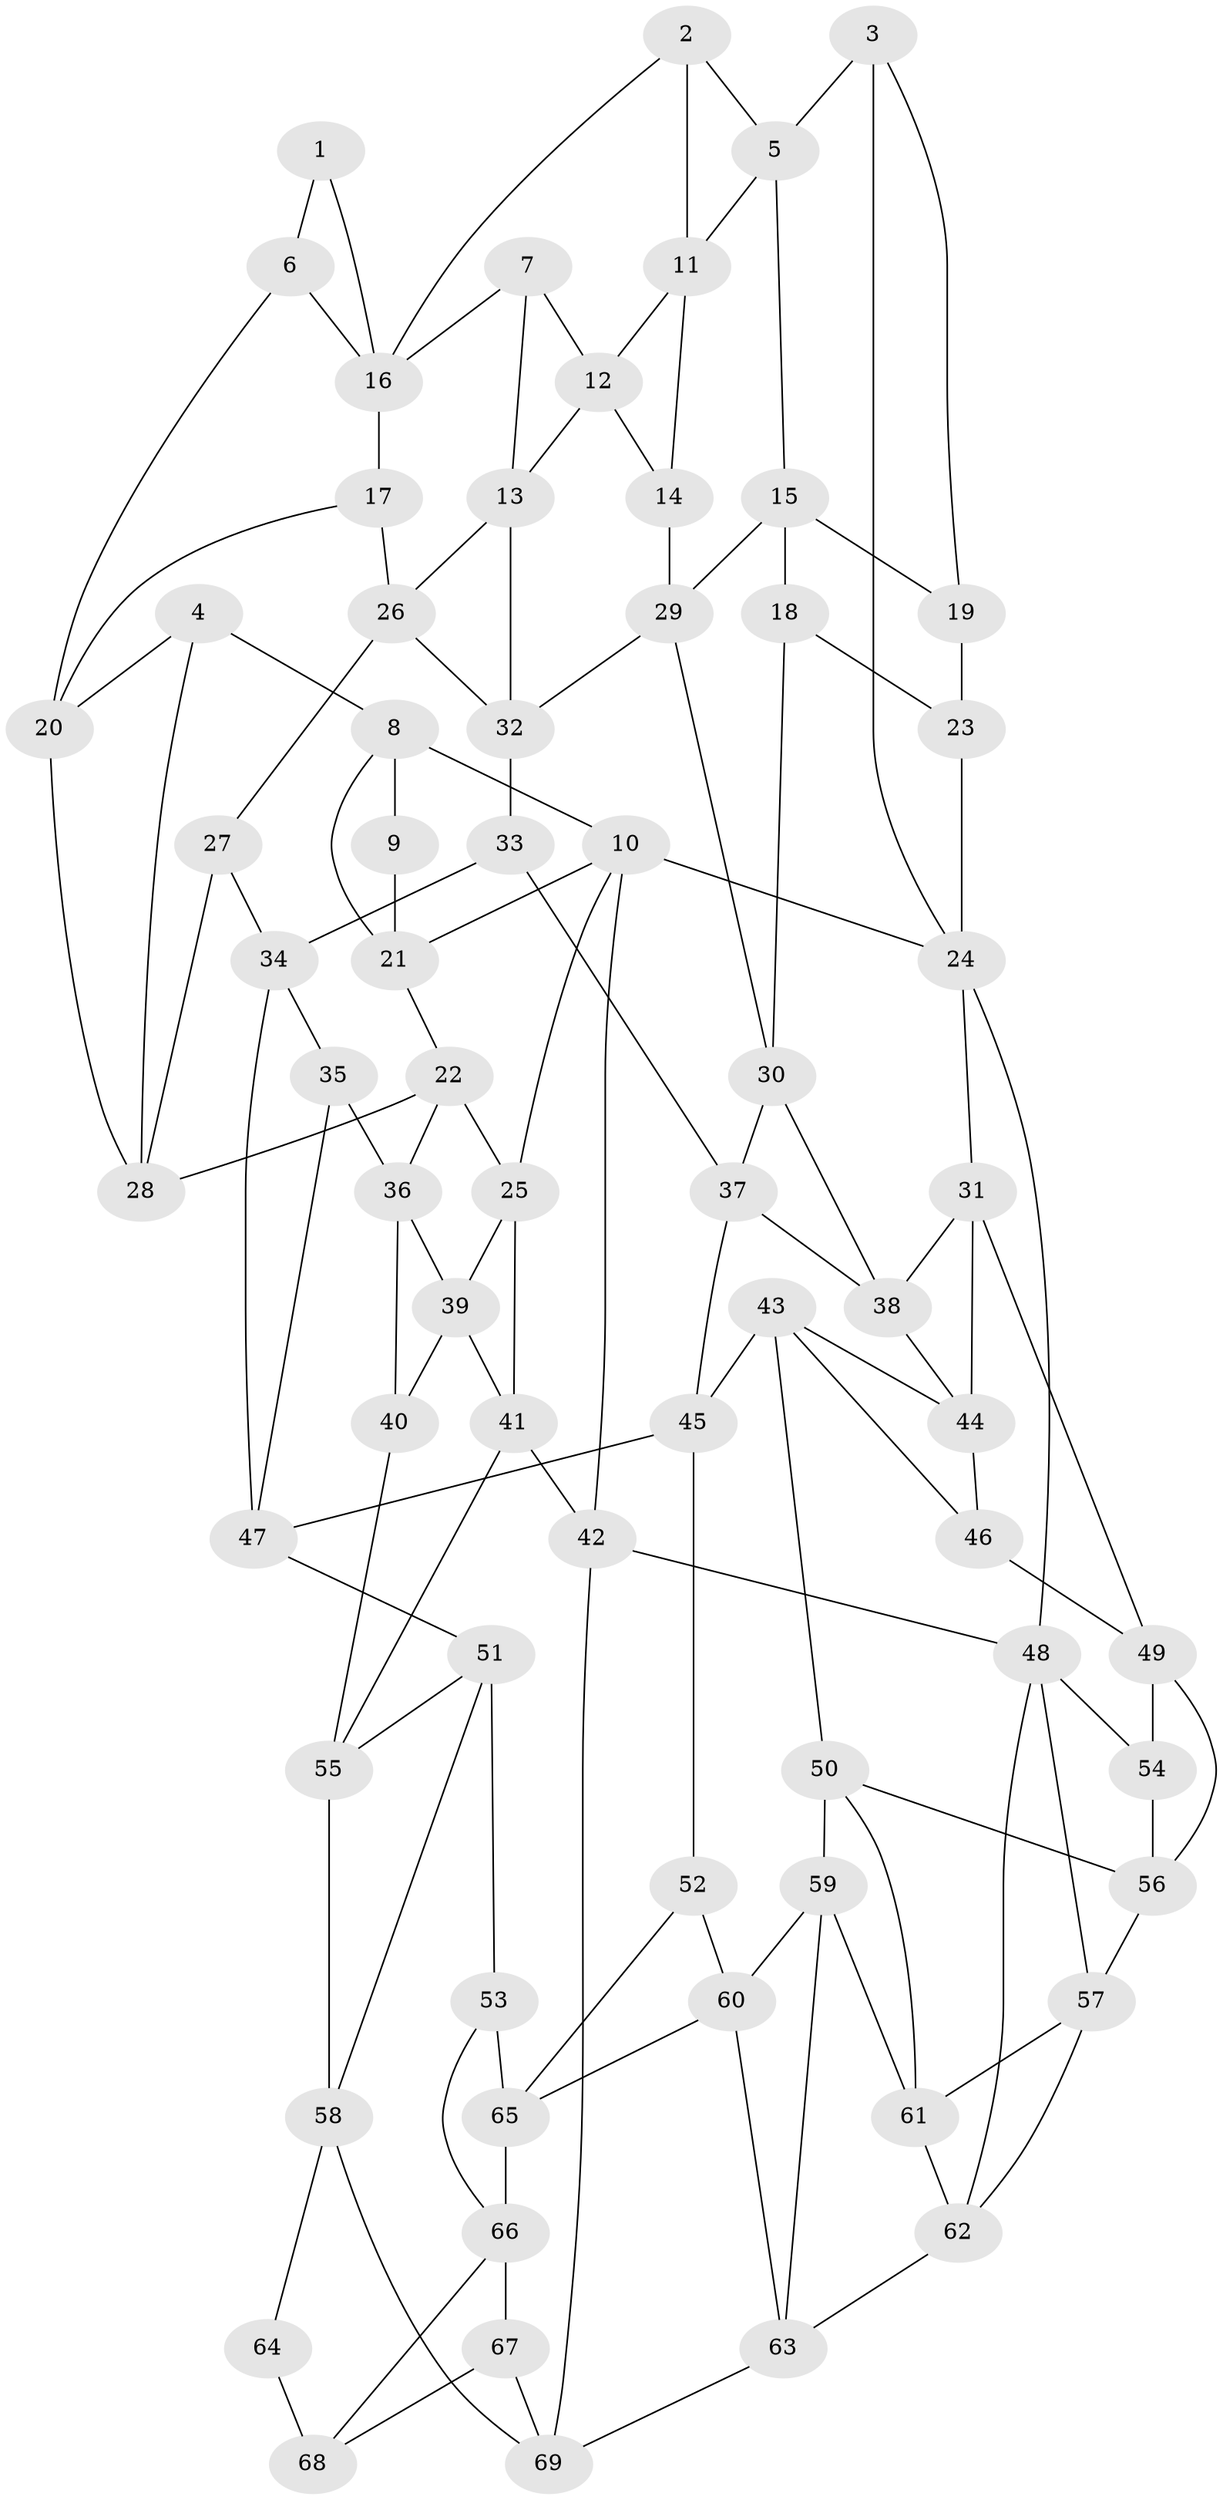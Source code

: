 // original degree distribution, {3: 0.014492753623188406, 4: 0.2318840579710145, 6: 0.21739130434782608, 5: 0.5362318840579711}
// Generated by graph-tools (version 1.1) at 2025/38/03/04/25 23:38:32]
// undirected, 69 vertices, 127 edges
graph export_dot {
  node [color=gray90,style=filled];
  1;
  2;
  3;
  4;
  5;
  6;
  7;
  8;
  9;
  10;
  11;
  12;
  13;
  14;
  15;
  16;
  17;
  18;
  19;
  20;
  21;
  22;
  23;
  24;
  25;
  26;
  27;
  28;
  29;
  30;
  31;
  32;
  33;
  34;
  35;
  36;
  37;
  38;
  39;
  40;
  41;
  42;
  43;
  44;
  45;
  46;
  47;
  48;
  49;
  50;
  51;
  52;
  53;
  54;
  55;
  56;
  57;
  58;
  59;
  60;
  61;
  62;
  63;
  64;
  65;
  66;
  67;
  68;
  69;
  1 -- 6 [weight=1.0];
  1 -- 16 [weight=1.0];
  2 -- 5 [weight=1.0];
  2 -- 11 [weight=1.0];
  2 -- 16 [weight=1.0];
  3 -- 5 [weight=1.0];
  3 -- 19 [weight=1.0];
  3 -- 24 [weight=1.0];
  4 -- 8 [weight=1.0];
  4 -- 20 [weight=1.0];
  4 -- 28 [weight=1.0];
  5 -- 11 [weight=1.0];
  5 -- 15 [weight=1.0];
  6 -- 16 [weight=2.0];
  6 -- 20 [weight=1.0];
  7 -- 12 [weight=1.0];
  7 -- 13 [weight=1.0];
  7 -- 16 [weight=1.0];
  8 -- 9 [weight=2.0];
  8 -- 10 [weight=1.0];
  8 -- 21 [weight=1.0];
  9 -- 21 [weight=2.0];
  10 -- 21 [weight=1.0];
  10 -- 24 [weight=1.0];
  10 -- 25 [weight=1.0];
  10 -- 42 [weight=1.0];
  11 -- 12 [weight=1.0];
  11 -- 14 [weight=1.0];
  12 -- 13 [weight=1.0];
  12 -- 14 [weight=1.0];
  13 -- 26 [weight=1.0];
  13 -- 32 [weight=1.0];
  14 -- 29 [weight=1.0];
  15 -- 18 [weight=1.0];
  15 -- 19 [weight=1.0];
  15 -- 29 [weight=1.0];
  16 -- 17 [weight=1.0];
  17 -- 20 [weight=1.0];
  17 -- 26 [weight=1.0];
  18 -- 23 [weight=1.0];
  18 -- 30 [weight=1.0];
  19 -- 23 [weight=2.0];
  20 -- 28 [weight=1.0];
  21 -- 22 [weight=1.0];
  22 -- 25 [weight=1.0];
  22 -- 28 [weight=1.0];
  22 -- 36 [weight=1.0];
  23 -- 24 [weight=1.0];
  24 -- 31 [weight=1.0];
  24 -- 48 [weight=1.0];
  25 -- 39 [weight=1.0];
  25 -- 41 [weight=1.0];
  26 -- 27 [weight=1.0];
  26 -- 32 [weight=1.0];
  27 -- 28 [weight=1.0];
  27 -- 34 [weight=1.0];
  29 -- 30 [weight=1.0];
  29 -- 32 [weight=1.0];
  30 -- 37 [weight=1.0];
  30 -- 38 [weight=1.0];
  31 -- 38 [weight=1.0];
  31 -- 44 [weight=1.0];
  31 -- 49 [weight=1.0];
  32 -- 33 [weight=1.0];
  33 -- 34 [weight=1.0];
  33 -- 37 [weight=1.0];
  34 -- 35 [weight=1.0];
  34 -- 47 [weight=1.0];
  35 -- 36 [weight=1.0];
  35 -- 47 [weight=1.0];
  36 -- 39 [weight=1.0];
  36 -- 40 [weight=1.0];
  37 -- 38 [weight=1.0];
  37 -- 45 [weight=1.0];
  38 -- 44 [weight=1.0];
  39 -- 40 [weight=1.0];
  39 -- 41 [weight=1.0];
  40 -- 55 [weight=1.0];
  41 -- 42 [weight=1.0];
  41 -- 55 [weight=1.0];
  42 -- 48 [weight=1.0];
  42 -- 69 [weight=1.0];
  43 -- 44 [weight=1.0];
  43 -- 45 [weight=1.0];
  43 -- 46 [weight=1.0];
  43 -- 50 [weight=1.0];
  44 -- 46 [weight=1.0];
  45 -- 47 [weight=1.0];
  45 -- 52 [weight=1.0];
  46 -- 49 [weight=2.0];
  47 -- 51 [weight=1.0];
  48 -- 54 [weight=1.0];
  48 -- 57 [weight=1.0];
  48 -- 62 [weight=1.0];
  49 -- 54 [weight=2.0];
  49 -- 56 [weight=1.0];
  50 -- 56 [weight=1.0];
  50 -- 59 [weight=1.0];
  50 -- 61 [weight=1.0];
  51 -- 53 [weight=1.0];
  51 -- 55 [weight=1.0];
  51 -- 58 [weight=1.0];
  52 -- 60 [weight=1.0];
  52 -- 65 [weight=1.0];
  53 -- 65 [weight=1.0];
  53 -- 66 [weight=1.0];
  54 -- 56 [weight=1.0];
  55 -- 58 [weight=1.0];
  56 -- 57 [weight=1.0];
  57 -- 61 [weight=1.0];
  57 -- 62 [weight=1.0];
  58 -- 64 [weight=1.0];
  58 -- 69 [weight=1.0];
  59 -- 60 [weight=1.0];
  59 -- 61 [weight=1.0];
  59 -- 63 [weight=1.0];
  60 -- 63 [weight=1.0];
  60 -- 65 [weight=1.0];
  61 -- 62 [weight=1.0];
  62 -- 63 [weight=1.0];
  63 -- 69 [weight=1.0];
  64 -- 68 [weight=2.0];
  65 -- 66 [weight=1.0];
  66 -- 67 [weight=1.0];
  66 -- 68 [weight=1.0];
  67 -- 68 [weight=1.0];
  67 -- 69 [weight=1.0];
}
